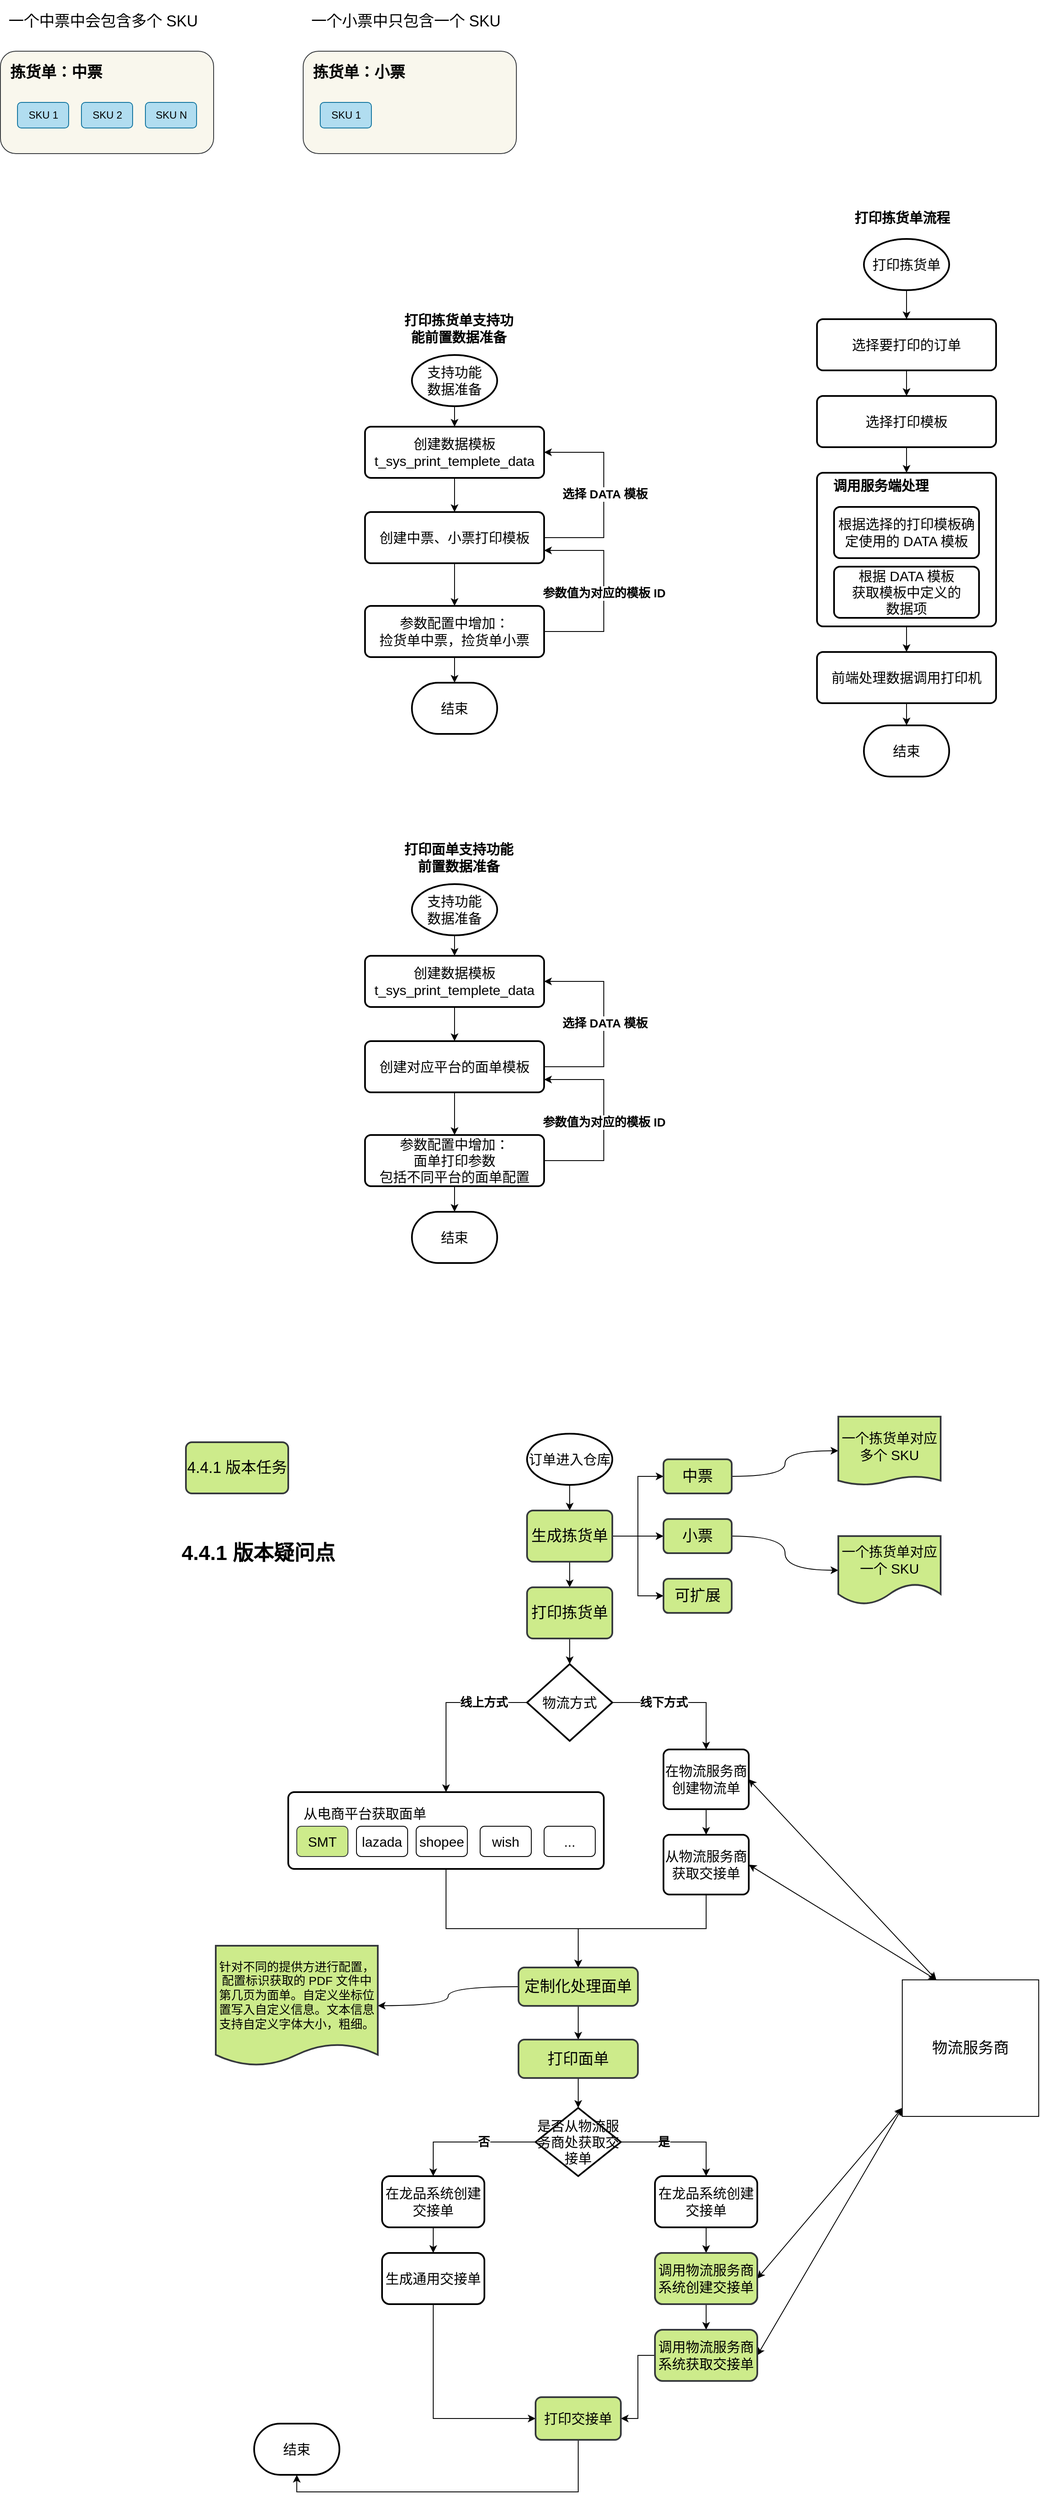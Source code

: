 <mxfile version="21.1.1" type="github">
  <diagram name="第 1 页" id="KuIml-AkiOZRVEyt4xdX">
    <mxGraphModel dx="2261" dy="3094" grid="1" gridSize="10" guides="1" tooltips="1" connect="1" arrows="1" fold="1" page="1" pageScale="1" pageWidth="827" pageHeight="1169" math="0" shadow="0">
      <root>
        <mxCell id="0" />
        <mxCell id="1" parent="0" />
        <mxCell id="3qagU8p-PGzFSOpaCyJv-4" style="edgeStyle=orthogonalEdgeStyle;rounded=0;orthogonalLoop=1;jettySize=auto;html=1;" parent="1" source="3qagU8p-PGzFSOpaCyJv-1" target="3qagU8p-PGzFSOpaCyJv-3" edge="1">
          <mxGeometry relative="1" as="geometry" />
        </mxCell>
        <mxCell id="3qagU8p-PGzFSOpaCyJv-1" value="&lt;font style=&quot;font-size: 16px;&quot;&gt;订单进入仓库&lt;/font&gt;" style="strokeWidth=2;html=1;shape=mxgraph.flowchart.start_1;whiteSpace=wrap;" parent="1" vertex="1">
          <mxGeometry x="380" y="60" width="100" height="60" as="geometry" />
        </mxCell>
        <mxCell id="3qagU8p-PGzFSOpaCyJv-20" style="edgeStyle=orthogonalEdgeStyle;rounded=0;orthogonalLoop=1;jettySize=auto;html=1;" parent="1" source="3qagU8p-PGzFSOpaCyJv-3" target="3qagU8p-PGzFSOpaCyJv-19" edge="1">
          <mxGeometry relative="1" as="geometry" />
        </mxCell>
        <mxCell id="eLSRIM-IV2K5nEaeKlRg-40" style="edgeStyle=orthogonalEdgeStyle;rounded=0;orthogonalLoop=1;jettySize=auto;html=1;entryX=0;entryY=0.5;entryDx=0;entryDy=0;" edge="1" parent="1" source="3qagU8p-PGzFSOpaCyJv-3" target="3qagU8p-PGzFSOpaCyJv-10">
          <mxGeometry relative="1" as="geometry" />
        </mxCell>
        <mxCell id="eLSRIM-IV2K5nEaeKlRg-41" style="edgeStyle=orthogonalEdgeStyle;rounded=0;orthogonalLoop=1;jettySize=auto;html=1;entryX=0;entryY=0.5;entryDx=0;entryDy=0;" edge="1" parent="1" source="3qagU8p-PGzFSOpaCyJv-3" target="3qagU8p-PGzFSOpaCyJv-5">
          <mxGeometry relative="1" as="geometry" />
        </mxCell>
        <mxCell id="eLSRIM-IV2K5nEaeKlRg-42" style="edgeStyle=orthogonalEdgeStyle;rounded=0;orthogonalLoop=1;jettySize=auto;html=1;entryX=0;entryY=0.5;entryDx=0;entryDy=0;" edge="1" parent="1" source="3qagU8p-PGzFSOpaCyJv-3" target="3qagU8p-PGzFSOpaCyJv-12">
          <mxGeometry relative="1" as="geometry" />
        </mxCell>
        <mxCell id="3qagU8p-PGzFSOpaCyJv-3" value="&lt;font style=&quot;font-size: 18px;&quot;&gt;生成拣货单&lt;/font&gt;" style="rounded=1;whiteSpace=wrap;html=1;absoluteArcSize=1;arcSize=14;strokeWidth=2;fillColor=#cdeb8b;strokeColor=#36393d;" parent="1" vertex="1">
          <mxGeometry x="380" y="150" width="100" height="60" as="geometry" />
        </mxCell>
        <mxCell id="3qagU8p-PGzFSOpaCyJv-16" value="" style="edgeStyle=orthogonalEdgeStyle;orthogonalLoop=1;jettySize=auto;html=1;curved=1;" parent="1" source="3qagU8p-PGzFSOpaCyJv-5" target="3qagU8p-PGzFSOpaCyJv-15" edge="1">
          <mxGeometry relative="1" as="geometry" />
        </mxCell>
        <mxCell id="3qagU8p-PGzFSOpaCyJv-5" value="&lt;font style=&quot;font-size: 18px;&quot;&gt;中票&lt;/font&gt;" style="rounded=1;whiteSpace=wrap;html=1;arcSize=14;strokeWidth=2;fillColor=#cdeb8b;strokeColor=#36393d;" parent="1" vertex="1">
          <mxGeometry x="540" y="90" width="80" height="40" as="geometry" />
        </mxCell>
        <mxCell id="3qagU8p-PGzFSOpaCyJv-18" value="" style="edgeStyle=orthogonalEdgeStyle;orthogonalLoop=1;jettySize=auto;html=1;curved=1;" parent="1" source="3qagU8p-PGzFSOpaCyJv-10" target="3qagU8p-PGzFSOpaCyJv-17" edge="1">
          <mxGeometry relative="1" as="geometry" />
        </mxCell>
        <mxCell id="3qagU8p-PGzFSOpaCyJv-10" value="&lt;font style=&quot;font-size: 18px;&quot;&gt;小票&lt;/font&gt;" style="rounded=1;whiteSpace=wrap;html=1;arcSize=14;strokeWidth=2;fillColor=#cdeb8b;strokeColor=#36393d;" parent="1" vertex="1">
          <mxGeometry x="540" y="160" width="80" height="40" as="geometry" />
        </mxCell>
        <mxCell id="3qagU8p-PGzFSOpaCyJv-12" value="&lt;font style=&quot;font-size: 18px;&quot;&gt;可扩展&lt;/font&gt;" style="rounded=1;whiteSpace=wrap;html=1;arcSize=14;strokeWidth=2;fillColor=#cdeb8b;strokeColor=#36393d;" parent="1" vertex="1">
          <mxGeometry x="540" y="230" width="80" height="40" as="geometry" />
        </mxCell>
        <mxCell id="3qagU8p-PGzFSOpaCyJv-15" value="&lt;font style=&quot;font-size: 16px;&quot;&gt;一个拣货单对应多个 SKU&lt;/font&gt;" style="shape=document;whiteSpace=wrap;html=1;boundedLbl=1;rounded=1;arcSize=14;strokeWidth=2;size=0.125;fillColor=#cdeb8b;strokeColor=#36393d;" parent="1" vertex="1">
          <mxGeometry x="745" y="40" width="120" height="80" as="geometry" />
        </mxCell>
        <mxCell id="3qagU8p-PGzFSOpaCyJv-17" value="&lt;font style=&quot;font-size: 16px;&quot;&gt;一个拣货单对应一个 SKU&lt;/font&gt;" style="shape=document;whiteSpace=wrap;html=1;boundedLbl=1;rounded=1;arcSize=14;strokeWidth=2;fillColor=#cdeb8b;strokeColor=#36393d;" parent="1" vertex="1">
          <mxGeometry x="745" y="180" width="120" height="80" as="geometry" />
        </mxCell>
        <mxCell id="3qagU8p-PGzFSOpaCyJv-73" style="rounded=0;orthogonalLoop=1;jettySize=auto;html=1;entryX=0.5;entryY=0;entryDx=0;entryDy=0;entryPerimeter=0;elbow=vertical;" parent="1" source="3qagU8p-PGzFSOpaCyJv-19" target="3qagU8p-PGzFSOpaCyJv-70" edge="1">
          <mxGeometry relative="1" as="geometry" />
        </mxCell>
        <mxCell id="3qagU8p-PGzFSOpaCyJv-19" value="&lt;span style=&quot;font-size: 18px;&quot;&gt;打印拣货单&lt;/span&gt;" style="rounded=1;whiteSpace=wrap;html=1;absoluteArcSize=1;arcSize=14;strokeWidth=2;fillColor=#cdeb8b;strokeColor=#36393d;" parent="1" vertex="1">
          <mxGeometry x="380" y="240" width="100" height="60" as="geometry" />
        </mxCell>
        <mxCell id="eLSRIM-IV2K5nEaeKlRg-1" value="&lt;font style=&quot;font-size: 14px;&quot;&gt;&lt;b&gt;线上方式&lt;/b&gt;&lt;/font&gt;" style="edgeStyle=orthogonalEdgeStyle;rounded=0;orthogonalLoop=1;jettySize=auto;html=1;entryX=0.5;entryY=0;entryDx=0;entryDy=0;exitX=0;exitY=0.5;exitDx=0;exitDy=0;exitPerimeter=0;" edge="1" parent="1" source="3qagU8p-PGzFSOpaCyJv-70" target="eLSRIM-IV2K5nEaeKlRg-44">
          <mxGeometry x="-0.489" relative="1" as="geometry">
            <mxPoint x="260" y="450" as="targetPoint" />
            <Array as="points">
              <mxPoint x="285" y="375" />
            </Array>
            <mxPoint as="offset" />
          </mxGeometry>
        </mxCell>
        <mxCell id="eLSRIM-IV2K5nEaeKlRg-3" value="&lt;font style=&quot;font-size: 14px;&quot;&gt;&lt;b&gt;线下方式&lt;/b&gt;&lt;/font&gt;" style="edgeStyle=orthogonalEdgeStyle;rounded=0;orthogonalLoop=1;jettySize=auto;html=1;" edge="1" parent="1" source="3qagU8p-PGzFSOpaCyJv-70" target="eLSRIM-IV2K5nEaeKlRg-2">
          <mxGeometry x="-0.273" relative="1" as="geometry">
            <mxPoint as="offset" />
          </mxGeometry>
        </mxCell>
        <mxCell id="3qagU8p-PGzFSOpaCyJv-70" value="&lt;font style=&quot;font-size: 16px;&quot;&gt;物流方式&lt;/font&gt;" style="strokeWidth=2;html=1;shape=mxgraph.flowchart.decision;whiteSpace=wrap;" parent="1" vertex="1">
          <mxGeometry x="380" y="330" width="100" height="90" as="geometry" />
        </mxCell>
        <mxCell id="eLSRIM-IV2K5nEaeKlRg-5" style="edgeStyle=orthogonalEdgeStyle;rounded=0;orthogonalLoop=1;jettySize=auto;html=1;entryX=0.5;entryY=0;entryDx=0;entryDy=0;" edge="1" parent="1" source="eLSRIM-IV2K5nEaeKlRg-2" target="eLSRIM-IV2K5nEaeKlRg-4">
          <mxGeometry relative="1" as="geometry" />
        </mxCell>
        <mxCell id="eLSRIM-IV2K5nEaeKlRg-34" style="rounded=0;orthogonalLoop=1;jettySize=auto;html=1;startArrow=classic;startFill=1;exitX=1;exitY=0.5;exitDx=0;exitDy=0;entryX=0.25;entryY=0;entryDx=0;entryDy=0;" edge="1" parent="1" source="eLSRIM-IV2K5nEaeKlRg-2" target="eLSRIM-IV2K5nEaeKlRg-31">
          <mxGeometry relative="1" as="geometry" />
        </mxCell>
        <mxCell id="eLSRIM-IV2K5nEaeKlRg-2" value="&lt;span style=&quot;font-size: 16px;&quot;&gt;在物流服务商&lt;br&gt;创建物流单&lt;br&gt;&lt;/span&gt;" style="rounded=1;whiteSpace=wrap;html=1;absoluteArcSize=1;arcSize=14;strokeWidth=2;" vertex="1" parent="1">
          <mxGeometry x="540" y="430" width="100" height="70" as="geometry" />
        </mxCell>
        <mxCell id="eLSRIM-IV2K5nEaeKlRg-11" style="edgeStyle=orthogonalEdgeStyle;rounded=0;orthogonalLoop=1;jettySize=auto;html=1;entryX=0.5;entryY=0;entryDx=0;entryDy=0;exitX=0.5;exitY=1;exitDx=0;exitDy=0;" edge="1" parent="1" source="eLSRIM-IV2K5nEaeKlRg-4" target="eLSRIM-IV2K5nEaeKlRg-8">
          <mxGeometry relative="1" as="geometry">
            <Array as="points">
              <mxPoint x="590" y="640" />
              <mxPoint x="440" y="640" />
            </Array>
          </mxGeometry>
        </mxCell>
        <mxCell id="eLSRIM-IV2K5nEaeKlRg-33" style="rounded=0;orthogonalLoop=1;jettySize=auto;html=1;startArrow=classic;startFill=1;exitX=1;exitY=0.5;exitDx=0;exitDy=0;entryX=0.25;entryY=0;entryDx=0;entryDy=0;" edge="1" parent="1" source="eLSRIM-IV2K5nEaeKlRg-4" target="eLSRIM-IV2K5nEaeKlRg-31">
          <mxGeometry relative="1" as="geometry" />
        </mxCell>
        <mxCell id="eLSRIM-IV2K5nEaeKlRg-4" value="&lt;span style=&quot;font-size: 16px;&quot;&gt;从物流服务商&lt;br&gt;获取交接单&lt;br&gt;&lt;/span&gt;" style="rounded=1;whiteSpace=wrap;html=1;absoluteArcSize=1;arcSize=14;strokeWidth=2;" vertex="1" parent="1">
          <mxGeometry x="540" y="530" width="100" height="70" as="geometry" />
        </mxCell>
        <mxCell id="eLSRIM-IV2K5nEaeKlRg-7" value="" style="edgeStyle=orthogonalEdgeStyle;orthogonalLoop=1;jettySize=auto;html=1;curved=1;" edge="1" parent="1" source="eLSRIM-IV2K5nEaeKlRg-8" target="eLSRIM-IV2K5nEaeKlRg-9">
          <mxGeometry relative="1" as="geometry" />
        </mxCell>
        <mxCell id="eLSRIM-IV2K5nEaeKlRg-53" style="edgeStyle=orthogonalEdgeStyle;rounded=0;orthogonalLoop=1;jettySize=auto;html=1;entryX=0.5;entryY=0;entryDx=0;entryDy=0;" edge="1" parent="1" source="eLSRIM-IV2K5nEaeKlRg-8" target="eLSRIM-IV2K5nEaeKlRg-52">
          <mxGeometry relative="1" as="geometry" />
        </mxCell>
        <mxCell id="eLSRIM-IV2K5nEaeKlRg-8" value="&lt;span style=&quot;font-size: 18px;&quot;&gt;定制化处理面单&lt;/span&gt;" style="rounded=1;whiteSpace=wrap;html=1;absoluteArcSize=1;arcSize=14;strokeWidth=2;fillColor=#cdeb8b;strokeColor=#36393d;" vertex="1" parent="1">
          <mxGeometry x="370" y="685.5" width="140" height="45" as="geometry" />
        </mxCell>
        <mxCell id="eLSRIM-IV2K5nEaeKlRg-9" value="&lt;font style=&quot;font-size: 14px;&quot;&gt;针对不同的提供方进行配置，配置标识获取的 PDF 文件中第几页为面单。自定义坐标位置写入自定义信息。文本信息支持自定义字体大小，粗细。&lt;/font&gt;" style="shape=document;whiteSpace=wrap;html=1;boundedLbl=1;rounded=1;arcSize=14;strokeWidth=2;size=0.181;fillColor=#cdeb8b;strokeColor=#36393d;" vertex="1" parent="1">
          <mxGeometry x="15" y="660" width="190" height="140.5" as="geometry" />
        </mxCell>
        <mxCell id="eLSRIM-IV2K5nEaeKlRg-12" value="&lt;font style=&quot;font-size: 14px;&quot;&gt;&lt;b&gt;否&lt;/b&gt;&lt;/font&gt;" style="edgeStyle=orthogonalEdgeStyle;rounded=0;orthogonalLoop=1;jettySize=auto;html=1;entryX=0.5;entryY=0;entryDx=0;entryDy=0;" edge="1" parent="1" source="eLSRIM-IV2K5nEaeKlRg-15" target="eLSRIM-IV2K5nEaeKlRg-17">
          <mxGeometry x="-0.238" relative="1" as="geometry">
            <mxPoint as="offset" />
          </mxGeometry>
        </mxCell>
        <mxCell id="eLSRIM-IV2K5nEaeKlRg-13" style="edgeStyle=orthogonalEdgeStyle;rounded=0;orthogonalLoop=1;jettySize=auto;html=1;entryX=0.5;entryY=0;entryDx=0;entryDy=0;" edge="1" parent="1" source="eLSRIM-IV2K5nEaeKlRg-15" target="eLSRIM-IV2K5nEaeKlRg-20">
          <mxGeometry relative="1" as="geometry" />
        </mxCell>
        <mxCell id="eLSRIM-IV2K5nEaeKlRg-14" value="&lt;b&gt;&lt;font style=&quot;font-size: 14px;&quot;&gt;是&lt;/font&gt;&lt;/b&gt;" style="edgeLabel;html=1;align=center;verticalAlign=middle;resizable=0;points=[];" vertex="1" connectable="0" parent="eLSRIM-IV2K5nEaeKlRg-13">
          <mxGeometry x="-0.443" y="1" relative="1" as="geometry">
            <mxPoint x="11" y="1" as="offset" />
          </mxGeometry>
        </mxCell>
        <mxCell id="eLSRIM-IV2K5nEaeKlRg-15" value="&lt;font style=&quot;font-size: 16px;&quot;&gt;是否从物流服务商处获取交接单&lt;/font&gt;" style="strokeWidth=2;html=1;shape=mxgraph.flowchart.decision;whiteSpace=wrap;" vertex="1" parent="1">
          <mxGeometry x="390" y="850" width="100" height="80" as="geometry" />
        </mxCell>
        <mxCell id="eLSRIM-IV2K5nEaeKlRg-16" style="edgeStyle=orthogonalEdgeStyle;rounded=0;orthogonalLoop=1;jettySize=auto;html=1;" edge="1" parent="1" source="eLSRIM-IV2K5nEaeKlRg-17" target="eLSRIM-IV2K5nEaeKlRg-22">
          <mxGeometry relative="1" as="geometry" />
        </mxCell>
        <mxCell id="eLSRIM-IV2K5nEaeKlRg-17" value="&lt;font style=&quot;font-size: 16px;&quot;&gt;在龙品系统创建交接单&lt;/font&gt;" style="rounded=1;whiteSpace=wrap;html=1;strokeWidth=2;" vertex="1" parent="1">
          <mxGeometry x="210" y="930" width="120" height="60" as="geometry" />
        </mxCell>
        <mxCell id="eLSRIM-IV2K5nEaeKlRg-18" value="&lt;span style=&quot;font-size: 16px;&quot;&gt;结束&lt;/span&gt;" style="strokeWidth=2;html=1;shape=mxgraph.flowchart.terminator;whiteSpace=wrap;" vertex="1" parent="1">
          <mxGeometry x="60" y="1220" width="100" height="60" as="geometry" />
        </mxCell>
        <mxCell id="eLSRIM-IV2K5nEaeKlRg-19" style="edgeStyle=orthogonalEdgeStyle;rounded=0;orthogonalLoop=1;jettySize=auto;html=1;entryX=0.5;entryY=0;entryDx=0;entryDy=0;" edge="1" parent="1" source="eLSRIM-IV2K5nEaeKlRg-20" target="eLSRIM-IV2K5nEaeKlRg-25">
          <mxGeometry relative="1" as="geometry" />
        </mxCell>
        <mxCell id="eLSRIM-IV2K5nEaeKlRg-20" value="&lt;font style=&quot;font-size: 16px;&quot;&gt;在龙品系统创建交接单&lt;/font&gt;" style="rounded=1;whiteSpace=wrap;html=1;strokeWidth=2;" vertex="1" parent="1">
          <mxGeometry x="530" y="930" width="120" height="60" as="geometry" />
        </mxCell>
        <mxCell id="eLSRIM-IV2K5nEaeKlRg-21" style="edgeStyle=orthogonalEdgeStyle;rounded=0;orthogonalLoop=1;jettySize=auto;html=1;entryX=0;entryY=0.5;entryDx=0;entryDy=0;exitX=0.5;exitY=1;exitDx=0;exitDy=0;" edge="1" parent="1" source="eLSRIM-IV2K5nEaeKlRg-22" target="eLSRIM-IV2K5nEaeKlRg-30">
          <mxGeometry relative="1" as="geometry" />
        </mxCell>
        <mxCell id="eLSRIM-IV2K5nEaeKlRg-22" value="&lt;font style=&quot;font-size: 16px;&quot;&gt;生成通用交接单&lt;/font&gt;" style="rounded=1;whiteSpace=wrap;html=1;strokeWidth=2;" vertex="1" parent="1">
          <mxGeometry x="210" y="1020" width="120" height="60" as="geometry" />
        </mxCell>
        <mxCell id="eLSRIM-IV2K5nEaeKlRg-23" style="edgeStyle=orthogonalEdgeStyle;rounded=0;orthogonalLoop=1;jettySize=auto;html=1;" edge="1" parent="1" source="eLSRIM-IV2K5nEaeKlRg-25" target="eLSRIM-IV2K5nEaeKlRg-28">
          <mxGeometry relative="1" as="geometry" />
        </mxCell>
        <mxCell id="eLSRIM-IV2K5nEaeKlRg-24" style="rounded=0;orthogonalLoop=1;jettySize=auto;html=1;entryX=0;entryY=0.5;entryDx=0;entryDy=0;endArrow=classic;endFill=1;startArrow=classic;startFill=1;exitX=1;exitY=0.5;exitDx=0;exitDy=0;" edge="1" parent="1" source="eLSRIM-IV2K5nEaeKlRg-25">
          <mxGeometry relative="1" as="geometry">
            <mxPoint x="820" y="850" as="targetPoint" />
          </mxGeometry>
        </mxCell>
        <mxCell id="eLSRIM-IV2K5nEaeKlRg-25" value="&lt;font style=&quot;font-size: 16px;&quot;&gt;调用物流服务商系统创建交接单&lt;/font&gt;" style="rounded=1;whiteSpace=wrap;html=1;strokeWidth=2;" vertex="1" parent="1">
          <mxGeometry x="530" y="1020" width="120" height="60" as="geometry" />
        </mxCell>
        <mxCell id="eLSRIM-IV2K5nEaeKlRg-26" style="edgeStyle=orthogonalEdgeStyle;rounded=0;orthogonalLoop=1;jettySize=auto;html=1;entryX=1;entryY=0.5;entryDx=0;entryDy=0;" edge="1" parent="1" source="eLSRIM-IV2K5nEaeKlRg-28" target="eLSRIM-IV2K5nEaeKlRg-30">
          <mxGeometry relative="1" as="geometry" />
        </mxCell>
        <mxCell id="eLSRIM-IV2K5nEaeKlRg-27" style="rounded=0;orthogonalLoop=1;jettySize=auto;html=1;entryX=0;entryY=0.5;entryDx=0;entryDy=0;startArrow=classic;startFill=1;exitX=1;exitY=0.5;exitDx=0;exitDy=0;" edge="1" parent="1" source="eLSRIM-IV2K5nEaeKlRg-28">
          <mxGeometry relative="1" as="geometry">
            <mxPoint x="820" y="850" as="targetPoint" />
          </mxGeometry>
        </mxCell>
        <mxCell id="eLSRIM-IV2K5nEaeKlRg-28" value="&lt;font style=&quot;font-size: 16px;&quot;&gt;调用物流服务商系统获取交接单&lt;/font&gt;" style="rounded=1;whiteSpace=wrap;html=1;strokeWidth=2;fillColor=#cdeb8b;strokeColor=#36393d;" vertex="1" parent="1">
          <mxGeometry x="530" y="1110" width="120" height="60" as="geometry" />
        </mxCell>
        <mxCell id="eLSRIM-IV2K5nEaeKlRg-29" style="edgeStyle=orthogonalEdgeStyle;rounded=0;orthogonalLoop=1;jettySize=auto;html=1;entryX=0.5;entryY=1;entryDx=0;entryDy=0;entryPerimeter=0;exitX=0.5;exitY=1;exitDx=0;exitDy=0;" edge="1" parent="1" source="eLSRIM-IV2K5nEaeKlRg-30" target="eLSRIM-IV2K5nEaeKlRg-18">
          <mxGeometry relative="1" as="geometry" />
        </mxCell>
        <mxCell id="eLSRIM-IV2K5nEaeKlRg-30" value="&lt;font style=&quot;font-size: 16px;&quot;&gt;打印交接单&lt;/font&gt;" style="rounded=1;whiteSpace=wrap;html=1;absoluteArcSize=1;arcSize=14;strokeWidth=2;fillColor=#cdeb8b;strokeColor=#36393d;" vertex="1" parent="1">
          <mxGeometry x="390" y="1189" width="100" height="50" as="geometry" />
        </mxCell>
        <mxCell id="eLSRIM-IV2K5nEaeKlRg-31" value="&lt;font style=&quot;font-size: 18px;&quot;&gt;物流服务商&lt;/font&gt;" style="whiteSpace=wrap;html=1;aspect=fixed;" vertex="1" parent="1">
          <mxGeometry x="820" y="700" width="160" height="160" as="geometry" />
        </mxCell>
        <mxCell id="eLSRIM-IV2K5nEaeKlRg-38" value="&lt;font style=&quot;font-size: 16px;&quot;&gt;调用物流服务商系统创建交接单&lt;/font&gt;" style="rounded=1;whiteSpace=wrap;html=1;strokeWidth=2;fillColor=#cdeb8b;strokeColor=#36393d;" vertex="1" parent="1">
          <mxGeometry x="530" y="1020" width="120" height="60" as="geometry" />
        </mxCell>
        <mxCell id="eLSRIM-IV2K5nEaeKlRg-39" value="&lt;span style=&quot;font-size: 18px;&quot;&gt;4.4.1 版本任务&lt;/span&gt;" style="rounded=1;whiteSpace=wrap;html=1;absoluteArcSize=1;arcSize=14;strokeWidth=2;fillColor=#cdeb8b;strokeColor=#36393d;" vertex="1" parent="1">
          <mxGeometry x="-20" y="70" width="120" height="60" as="geometry" />
        </mxCell>
        <mxCell id="eLSRIM-IV2K5nEaeKlRg-57" style="edgeStyle=orthogonalEdgeStyle;rounded=0;orthogonalLoop=1;jettySize=auto;html=1;entryX=0.5;entryY=0;entryDx=0;entryDy=0;" edge="1" parent="1" source="eLSRIM-IV2K5nEaeKlRg-44" target="eLSRIM-IV2K5nEaeKlRg-8">
          <mxGeometry relative="1" as="geometry">
            <Array as="points">
              <mxPoint x="285" y="640" />
              <mxPoint x="440" y="640" />
            </Array>
          </mxGeometry>
        </mxCell>
        <mxCell id="eLSRIM-IV2K5nEaeKlRg-44" value="" style="rounded=1;whiteSpace=wrap;html=1;absoluteArcSize=1;arcSize=14;strokeWidth=2;" vertex="1" parent="1">
          <mxGeometry x="100" y="480" width="370" height="90" as="geometry" />
        </mxCell>
        <mxCell id="eLSRIM-IV2K5nEaeKlRg-46" value="&lt;font style=&quot;font-size: 16px;&quot;&gt;从电商平台获取面单&lt;/font&gt;" style="text;html=1;strokeColor=none;fillColor=none;align=center;verticalAlign=middle;whiteSpace=wrap;rounded=0;" vertex="1" parent="1">
          <mxGeometry x="110" y="490" width="160" height="30" as="geometry" />
        </mxCell>
        <mxCell id="eLSRIM-IV2K5nEaeKlRg-47" value="&lt;font style=&quot;font-size: 16px;&quot;&gt;SMT&lt;/font&gt;" style="rounded=1;whiteSpace=wrap;html=1;fillColor=#cdeb8b;strokeColor=#36393d;" vertex="1" parent="1">
          <mxGeometry x="110" y="520" width="60" height="35.5" as="geometry" />
        </mxCell>
        <mxCell id="eLSRIM-IV2K5nEaeKlRg-48" value="&lt;font style=&quot;font-size: 16px;&quot;&gt;lazada &lt;/font&gt;" style="rounded=1;whiteSpace=wrap;html=1;" vertex="1" parent="1">
          <mxGeometry x="180" y="520" width="60" height="35.5" as="geometry" />
        </mxCell>
        <mxCell id="eLSRIM-IV2K5nEaeKlRg-49" value="&lt;font style=&quot;font-size: 16px;&quot;&gt;shopee  &lt;/font&gt;" style="rounded=1;whiteSpace=wrap;html=1;" vertex="1" parent="1">
          <mxGeometry x="250" y="520" width="60" height="35.5" as="geometry" />
        </mxCell>
        <mxCell id="eLSRIM-IV2K5nEaeKlRg-50" value="&lt;font style=&quot;font-size: 16px;&quot;&gt;wish   &lt;/font&gt;" style="rounded=1;whiteSpace=wrap;html=1;" vertex="1" parent="1">
          <mxGeometry x="325" y="520" width="60" height="35.5" as="geometry" />
        </mxCell>
        <mxCell id="eLSRIM-IV2K5nEaeKlRg-54" style="edgeStyle=orthogonalEdgeStyle;rounded=0;orthogonalLoop=1;jettySize=auto;html=1;entryX=0.5;entryY=0;entryDx=0;entryDy=0;entryPerimeter=0;" edge="1" parent="1" source="eLSRIM-IV2K5nEaeKlRg-52" target="eLSRIM-IV2K5nEaeKlRg-15">
          <mxGeometry relative="1" as="geometry" />
        </mxCell>
        <mxCell id="eLSRIM-IV2K5nEaeKlRg-52" value="&lt;span style=&quot;font-size: 18px;&quot;&gt;打印面单&lt;/span&gt;" style="rounded=1;whiteSpace=wrap;html=1;absoluteArcSize=1;arcSize=14;strokeWidth=2;fillColor=#cdeb8b;strokeColor=#36393d;" vertex="1" parent="1">
          <mxGeometry x="370" y="770" width="140" height="45" as="geometry" />
        </mxCell>
        <mxCell id="eLSRIM-IV2K5nEaeKlRg-55" value="&lt;h1&gt;4.4.1 版本疑问点&lt;/h1&gt;&lt;p&gt;&lt;br&gt;&lt;/p&gt;" style="text;html=1;strokeColor=none;fillColor=none;spacing=5;spacingTop=-20;whiteSpace=wrap;overflow=hidden;rounded=0;" vertex="1" parent="1">
          <mxGeometry x="-30" y="180" width="190" height="120" as="geometry" />
        </mxCell>
        <mxCell id="eLSRIM-IV2K5nEaeKlRg-56" value="&lt;span style=&quot;font-size: 16px;&quot;&gt;...&lt;/span&gt;" style="rounded=1;whiteSpace=wrap;html=1;" vertex="1" parent="1">
          <mxGeometry x="400" y="520" width="60" height="35.5" as="geometry" />
        </mxCell>
        <mxCell id="eLSRIM-IV2K5nEaeKlRg-58" value="" style="rounded=1;whiteSpace=wrap;html=1;fillColor=#f9f7ed;strokeColor=#36393d;" vertex="1" parent="1">
          <mxGeometry x="-237.5" y="-1560" width="250" height="120" as="geometry" />
        </mxCell>
        <mxCell id="eLSRIM-IV2K5nEaeKlRg-59" value="&lt;b&gt;&lt;font style=&quot;font-size: 18px;&quot;&gt;拣货单：中票&lt;/font&gt;&lt;/b&gt;" style="text;html=1;strokeColor=none;fillColor=none;align=center;verticalAlign=middle;whiteSpace=wrap;rounded=0;" vertex="1" parent="1">
          <mxGeometry x="-227.5" y="-1550" width="110" height="30" as="geometry" />
        </mxCell>
        <mxCell id="eLSRIM-IV2K5nEaeKlRg-60" value="SKU 1" style="rounded=1;whiteSpace=wrap;html=1;fillColor=#b1ddf0;strokeColor=#10739e;" vertex="1" parent="1">
          <mxGeometry x="-217.5" y="-1500" width="60" height="30" as="geometry" />
        </mxCell>
        <mxCell id="eLSRIM-IV2K5nEaeKlRg-62" value="SKU 2" style="rounded=1;whiteSpace=wrap;html=1;fillColor=#b1ddf0;strokeColor=#10739e;" vertex="1" parent="1">
          <mxGeometry x="-142.5" y="-1500" width="60" height="30" as="geometry" />
        </mxCell>
        <mxCell id="eLSRIM-IV2K5nEaeKlRg-63" value="SKU N" style="rounded=1;whiteSpace=wrap;html=1;fillColor=#b1ddf0;strokeColor=#10739e;" vertex="1" parent="1">
          <mxGeometry x="-67.5" y="-1500" width="60" height="30" as="geometry" />
        </mxCell>
        <mxCell id="eLSRIM-IV2K5nEaeKlRg-64" value="&lt;font style=&quot;font-size: 18px;&quot;&gt;一个中票中会包含多个 SKU&lt;/font&gt;" style="text;html=1;strokeColor=none;fillColor=none;align=center;verticalAlign=middle;whiteSpace=wrap;rounded=0;" vertex="1" parent="1">
          <mxGeometry x="-237.5" y="-1620" width="240" height="50" as="geometry" />
        </mxCell>
        <mxCell id="eLSRIM-IV2K5nEaeKlRg-65" value="" style="rounded=1;whiteSpace=wrap;html=1;fillColor=#f9f7ed;strokeColor=#36393d;" vertex="1" parent="1">
          <mxGeometry x="117.5" y="-1560" width="250" height="120" as="geometry" />
        </mxCell>
        <mxCell id="eLSRIM-IV2K5nEaeKlRg-66" value="&lt;b&gt;&lt;font style=&quot;font-size: 18px;&quot;&gt;拣货单：小票&lt;/font&gt;&lt;/b&gt;" style="text;html=1;strokeColor=none;fillColor=none;align=center;verticalAlign=middle;whiteSpace=wrap;rounded=0;" vertex="1" parent="1">
          <mxGeometry x="127.5" y="-1550" width="110" height="30" as="geometry" />
        </mxCell>
        <mxCell id="eLSRIM-IV2K5nEaeKlRg-67" value="SKU 1" style="rounded=1;whiteSpace=wrap;html=1;fillColor=#b1ddf0;strokeColor=#10739e;" vertex="1" parent="1">
          <mxGeometry x="137.5" y="-1500" width="60" height="30" as="geometry" />
        </mxCell>
        <mxCell id="eLSRIM-IV2K5nEaeKlRg-70" value="&lt;font style=&quot;font-size: 18px;&quot;&gt;一个小票中只包含一个 SKU&lt;/font&gt;" style="text;html=1;strokeColor=none;fillColor=none;align=center;verticalAlign=middle;whiteSpace=wrap;rounded=0;" vertex="1" parent="1">
          <mxGeometry x="117.5" y="-1620" width="240" height="50" as="geometry" />
        </mxCell>
        <mxCell id="eLSRIM-IV2K5nEaeKlRg-73" style="edgeStyle=orthogonalEdgeStyle;rounded=0;orthogonalLoop=1;jettySize=auto;html=1;" edge="1" parent="1" source="eLSRIM-IV2K5nEaeKlRg-71" target="eLSRIM-IV2K5nEaeKlRg-72">
          <mxGeometry relative="1" as="geometry" />
        </mxCell>
        <mxCell id="eLSRIM-IV2K5nEaeKlRg-71" value="&lt;font style=&quot;font-size: 16px;&quot;&gt;支持功能&lt;br&gt;数据准备&lt;/font&gt;" style="strokeWidth=2;html=1;shape=mxgraph.flowchart.start_1;whiteSpace=wrap;" vertex="1" parent="1">
          <mxGeometry x="245" y="-1204" width="100" height="60" as="geometry" />
        </mxCell>
        <mxCell id="eLSRIM-IV2K5nEaeKlRg-75" style="edgeStyle=orthogonalEdgeStyle;rounded=0;orthogonalLoop=1;jettySize=auto;html=1;" edge="1" parent="1" source="eLSRIM-IV2K5nEaeKlRg-72" target="eLSRIM-IV2K5nEaeKlRg-74">
          <mxGeometry relative="1" as="geometry" />
        </mxCell>
        <mxCell id="eLSRIM-IV2K5nEaeKlRg-72" value="&lt;font style=&quot;font-size: 16px;&quot;&gt;创建数据模板&lt;br&gt;t_sys_print_templete_data&lt;/font&gt;" style="rounded=1;whiteSpace=wrap;html=1;absoluteArcSize=1;arcSize=14;strokeWidth=2;" vertex="1" parent="1">
          <mxGeometry x="190" y="-1120" width="210" height="60" as="geometry" />
        </mxCell>
        <mxCell id="eLSRIM-IV2K5nEaeKlRg-76" style="edgeStyle=orthogonalEdgeStyle;rounded=0;orthogonalLoop=1;jettySize=auto;html=1;entryX=1;entryY=0.5;entryDx=0;entryDy=0;exitX=1;exitY=0.5;exitDx=0;exitDy=0;" edge="1" parent="1" source="eLSRIM-IV2K5nEaeKlRg-74" target="eLSRIM-IV2K5nEaeKlRg-72">
          <mxGeometry relative="1" as="geometry">
            <Array as="points">
              <mxPoint x="470" y="-990" />
              <mxPoint x="470" y="-1090" />
            </Array>
          </mxGeometry>
        </mxCell>
        <mxCell id="eLSRIM-IV2K5nEaeKlRg-77" value="&lt;font style=&quot;font-size: 14px;&quot;&gt;&lt;b&gt;选择 DATA 模板&lt;/b&gt;&lt;/font&gt;" style="edgeLabel;html=1;align=center;verticalAlign=middle;resizable=0;points=[];" vertex="1" connectable="0" parent="eLSRIM-IV2K5nEaeKlRg-76">
          <mxGeometry x="-0.164" y="-1" relative="1" as="geometry">
            <mxPoint y="-21" as="offset" />
          </mxGeometry>
        </mxCell>
        <mxCell id="eLSRIM-IV2K5nEaeKlRg-79" style="edgeStyle=orthogonalEdgeStyle;rounded=0;orthogonalLoop=1;jettySize=auto;html=1;entryX=0.5;entryY=0;entryDx=0;entryDy=0;" edge="1" parent="1" source="eLSRIM-IV2K5nEaeKlRg-74" target="eLSRIM-IV2K5nEaeKlRg-78">
          <mxGeometry relative="1" as="geometry" />
        </mxCell>
        <mxCell id="eLSRIM-IV2K5nEaeKlRg-74" value="&lt;font style=&quot;font-size: 16px;&quot;&gt;创建中票、小票打印模板&lt;/font&gt;" style="rounded=1;whiteSpace=wrap;html=1;absoluteArcSize=1;arcSize=14;strokeWidth=2;" vertex="1" parent="1">
          <mxGeometry x="190" y="-1020" width="210" height="60" as="geometry" />
        </mxCell>
        <mxCell id="eLSRIM-IV2K5nEaeKlRg-81" style="edgeStyle=orthogonalEdgeStyle;rounded=0;orthogonalLoop=1;jettySize=auto;html=1;" edge="1" parent="1" source="eLSRIM-IV2K5nEaeKlRg-78" target="eLSRIM-IV2K5nEaeKlRg-80">
          <mxGeometry relative="1" as="geometry" />
        </mxCell>
        <mxCell id="eLSRIM-IV2K5nEaeKlRg-82" style="edgeStyle=orthogonalEdgeStyle;rounded=0;orthogonalLoop=1;jettySize=auto;html=1;entryX=1;entryY=0.75;entryDx=0;entryDy=0;exitX=1;exitY=0.75;exitDx=0;exitDy=0;" edge="1" parent="1" source="eLSRIM-IV2K5nEaeKlRg-78" target="eLSRIM-IV2K5nEaeKlRg-74">
          <mxGeometry relative="1" as="geometry">
            <Array as="points">
              <mxPoint x="400" y="-880" />
              <mxPoint x="470" y="-880" />
              <mxPoint x="470" y="-975" />
            </Array>
          </mxGeometry>
        </mxCell>
        <mxCell id="eLSRIM-IV2K5nEaeKlRg-83" value="&lt;font style=&quot;font-size: 14px;&quot;&gt;&lt;b&gt;参数值为对应的模板 ID&lt;/b&gt;&lt;/font&gt;" style="edgeLabel;html=1;align=center;verticalAlign=middle;resizable=0;points=[];" vertex="1" connectable="0" parent="eLSRIM-IV2K5nEaeKlRg-82">
          <mxGeometry x="-0.058" relative="1" as="geometry">
            <mxPoint y="-12" as="offset" />
          </mxGeometry>
        </mxCell>
        <mxCell id="eLSRIM-IV2K5nEaeKlRg-78" value="&lt;font style=&quot;font-size: 16px;&quot;&gt;&lt;font style=&quot;&quot;&gt;参数配置中增加：&lt;br&gt;&lt;/font&gt;捡货单中票，捡货单小票&lt;br&gt;&lt;/font&gt;" style="rounded=1;whiteSpace=wrap;html=1;absoluteArcSize=1;arcSize=14;strokeWidth=2;" vertex="1" parent="1">
          <mxGeometry x="190" y="-910" width="210" height="60" as="geometry" />
        </mxCell>
        <mxCell id="eLSRIM-IV2K5nEaeKlRg-80" value="&lt;font style=&quot;font-size: 16px;&quot;&gt;结束&lt;/font&gt;" style="strokeWidth=2;html=1;shape=mxgraph.flowchart.terminator;whiteSpace=wrap;" vertex="1" parent="1">
          <mxGeometry x="245" y="-820" width="100" height="60" as="geometry" />
        </mxCell>
        <mxCell id="eLSRIM-IV2K5nEaeKlRg-84" value="&lt;b&gt;&lt;font style=&quot;font-size: 16px;&quot;&gt;打印拣货单支持功能前置数据准备&lt;/font&gt;&lt;/b&gt;" style="text;html=1;strokeColor=none;fillColor=none;align=center;verticalAlign=middle;whiteSpace=wrap;rounded=0;" vertex="1" parent="1">
          <mxGeometry x="235" y="-1250" width="130" height="30" as="geometry" />
        </mxCell>
        <mxCell id="eLSRIM-IV2K5nEaeKlRg-87" style="edgeStyle=orthogonalEdgeStyle;rounded=0;orthogonalLoop=1;jettySize=auto;html=1;" edge="1" parent="1" source="eLSRIM-IV2K5nEaeKlRg-85" target="eLSRIM-IV2K5nEaeKlRg-86">
          <mxGeometry relative="1" as="geometry" />
        </mxCell>
        <mxCell id="eLSRIM-IV2K5nEaeKlRg-85" value="&lt;font style=&quot;font-size: 16px;&quot;&gt;打印拣货单&lt;/font&gt;" style="strokeWidth=2;html=1;shape=mxgraph.flowchart.start_1;whiteSpace=wrap;" vertex="1" parent="1">
          <mxGeometry x="775" y="-1340" width="100" height="60" as="geometry" />
        </mxCell>
        <mxCell id="eLSRIM-IV2K5nEaeKlRg-89" style="edgeStyle=orthogonalEdgeStyle;rounded=0;orthogonalLoop=1;jettySize=auto;html=1;" edge="1" parent="1" source="eLSRIM-IV2K5nEaeKlRg-86" target="eLSRIM-IV2K5nEaeKlRg-88">
          <mxGeometry relative="1" as="geometry" />
        </mxCell>
        <mxCell id="eLSRIM-IV2K5nEaeKlRg-86" value="&lt;span style=&quot;font-size: 16px;&quot;&gt;选择要打印的订单&lt;/span&gt;" style="rounded=1;whiteSpace=wrap;html=1;absoluteArcSize=1;arcSize=14;strokeWidth=2;" vertex="1" parent="1">
          <mxGeometry x="720" y="-1246" width="210" height="60" as="geometry" />
        </mxCell>
        <mxCell id="eLSRIM-IV2K5nEaeKlRg-93" style="edgeStyle=orthogonalEdgeStyle;rounded=0;orthogonalLoop=1;jettySize=auto;html=1;" edge="1" parent="1" source="eLSRIM-IV2K5nEaeKlRg-88" target="eLSRIM-IV2K5nEaeKlRg-90">
          <mxGeometry relative="1" as="geometry" />
        </mxCell>
        <mxCell id="eLSRIM-IV2K5nEaeKlRg-88" value="&lt;font style=&quot;font-size: 16px;&quot;&gt;选择打印模板&lt;/font&gt;" style="rounded=1;whiteSpace=wrap;html=1;absoluteArcSize=1;arcSize=14;strokeWidth=2;" vertex="1" parent="1">
          <mxGeometry x="720" y="-1156" width="210" height="60" as="geometry" />
        </mxCell>
        <mxCell id="eLSRIM-IV2K5nEaeKlRg-97" style="edgeStyle=orthogonalEdgeStyle;rounded=0;orthogonalLoop=1;jettySize=auto;html=1;" edge="1" parent="1" source="eLSRIM-IV2K5nEaeKlRg-90" target="eLSRIM-IV2K5nEaeKlRg-95">
          <mxGeometry relative="1" as="geometry" />
        </mxCell>
        <mxCell id="eLSRIM-IV2K5nEaeKlRg-90" value="" style="rounded=1;whiteSpace=wrap;html=1;absoluteArcSize=1;arcSize=14;strokeWidth=2;" vertex="1" parent="1">
          <mxGeometry x="720" y="-1066" width="210" height="180" as="geometry" />
        </mxCell>
        <mxCell id="eLSRIM-IV2K5nEaeKlRg-91" value="&lt;font style=&quot;font-size: 16px;&quot;&gt;根据选择的打印模板确定使用的 DATA 模板&lt;/font&gt;" style="rounded=1;whiteSpace=wrap;html=1;absoluteArcSize=1;arcSize=14;strokeWidth=2;" vertex="1" parent="1">
          <mxGeometry x="740" y="-1026" width="170" height="60" as="geometry" />
        </mxCell>
        <mxCell id="eLSRIM-IV2K5nEaeKlRg-92" value="&lt;font style=&quot;font-size: 16px;&quot;&gt;根据 DATA 模板&lt;br&gt;获取模板中定义的&lt;br&gt;数据项&lt;br&gt;&lt;/font&gt;" style="rounded=1;whiteSpace=wrap;html=1;absoluteArcSize=1;arcSize=14;strokeWidth=2;" vertex="1" parent="1">
          <mxGeometry x="740" y="-956" width="170" height="60" as="geometry" />
        </mxCell>
        <mxCell id="eLSRIM-IV2K5nEaeKlRg-94" value="&lt;font style=&quot;font-size: 16px;&quot;&gt;&lt;b&gt;调用服务端处理&lt;/b&gt;&lt;/font&gt;" style="text;html=1;strokeColor=none;fillColor=none;align=center;verticalAlign=middle;whiteSpace=wrap;rounded=0;" vertex="1" parent="1">
          <mxGeometry x="735" y="-1066" width="120" height="30" as="geometry" />
        </mxCell>
        <mxCell id="eLSRIM-IV2K5nEaeKlRg-99" style="edgeStyle=orthogonalEdgeStyle;rounded=0;orthogonalLoop=1;jettySize=auto;html=1;" edge="1" parent="1" source="eLSRIM-IV2K5nEaeKlRg-95" target="eLSRIM-IV2K5nEaeKlRg-98">
          <mxGeometry relative="1" as="geometry" />
        </mxCell>
        <mxCell id="eLSRIM-IV2K5nEaeKlRg-95" value="&lt;font style=&quot;font-size: 16px;&quot;&gt;前端处理数据调用打印机&lt;/font&gt;" style="rounded=1;whiteSpace=wrap;html=1;absoluteArcSize=1;arcSize=14;strokeWidth=2;" vertex="1" parent="1">
          <mxGeometry x="720" y="-856" width="210" height="60" as="geometry" />
        </mxCell>
        <mxCell id="eLSRIM-IV2K5nEaeKlRg-98" value="&lt;font style=&quot;font-size: 16px;&quot;&gt;结束&lt;/font&gt;" style="strokeWidth=2;html=1;shape=mxgraph.flowchart.terminator;whiteSpace=wrap;" vertex="1" parent="1">
          <mxGeometry x="775" y="-770" width="100" height="60" as="geometry" />
        </mxCell>
        <mxCell id="eLSRIM-IV2K5nEaeKlRg-100" value="&lt;b&gt;&lt;font style=&quot;font-size: 16px;&quot;&gt;打印拣货单流程&lt;/font&gt;&lt;/b&gt;" style="text;html=1;strokeColor=none;fillColor=none;align=center;verticalAlign=middle;whiteSpace=wrap;rounded=0;" vertex="1" parent="1">
          <mxGeometry x="755" y="-1380" width="130" height="30" as="geometry" />
        </mxCell>
        <mxCell id="eLSRIM-IV2K5nEaeKlRg-101" style="edgeStyle=orthogonalEdgeStyle;rounded=0;orthogonalLoop=1;jettySize=auto;html=1;" edge="1" parent="1" source="eLSRIM-IV2K5nEaeKlRg-102" target="eLSRIM-IV2K5nEaeKlRg-104">
          <mxGeometry relative="1" as="geometry" />
        </mxCell>
        <mxCell id="eLSRIM-IV2K5nEaeKlRg-102" value="&lt;font style=&quot;font-size: 16px;&quot;&gt;支持功能&lt;br&gt;数据准备&lt;/font&gt;" style="strokeWidth=2;html=1;shape=mxgraph.flowchart.start_1;whiteSpace=wrap;" vertex="1" parent="1">
          <mxGeometry x="245" y="-584" width="100" height="60" as="geometry" />
        </mxCell>
        <mxCell id="eLSRIM-IV2K5nEaeKlRg-103" style="edgeStyle=orthogonalEdgeStyle;rounded=0;orthogonalLoop=1;jettySize=auto;html=1;" edge="1" parent="1" source="eLSRIM-IV2K5nEaeKlRg-104" target="eLSRIM-IV2K5nEaeKlRg-108">
          <mxGeometry relative="1" as="geometry" />
        </mxCell>
        <mxCell id="eLSRIM-IV2K5nEaeKlRg-104" value="&lt;font style=&quot;font-size: 16px;&quot;&gt;创建数据模板&lt;br&gt;t_sys_print_templete_data&lt;/font&gt;" style="rounded=1;whiteSpace=wrap;html=1;absoluteArcSize=1;arcSize=14;strokeWidth=2;" vertex="1" parent="1">
          <mxGeometry x="190" y="-500" width="210" height="60" as="geometry" />
        </mxCell>
        <mxCell id="eLSRIM-IV2K5nEaeKlRg-105" style="edgeStyle=orthogonalEdgeStyle;rounded=0;orthogonalLoop=1;jettySize=auto;html=1;entryX=1;entryY=0.5;entryDx=0;entryDy=0;exitX=1;exitY=0.5;exitDx=0;exitDy=0;" edge="1" parent="1" source="eLSRIM-IV2K5nEaeKlRg-108" target="eLSRIM-IV2K5nEaeKlRg-104">
          <mxGeometry relative="1" as="geometry">
            <Array as="points">
              <mxPoint x="470" y="-370" />
              <mxPoint x="470" y="-470" />
            </Array>
          </mxGeometry>
        </mxCell>
        <mxCell id="eLSRIM-IV2K5nEaeKlRg-106" value="&lt;font style=&quot;font-size: 14px;&quot;&gt;&lt;b&gt;选择 DATA 模板&lt;/b&gt;&lt;/font&gt;" style="edgeLabel;html=1;align=center;verticalAlign=middle;resizable=0;points=[];" vertex="1" connectable="0" parent="eLSRIM-IV2K5nEaeKlRg-105">
          <mxGeometry x="-0.164" y="-1" relative="1" as="geometry">
            <mxPoint y="-21" as="offset" />
          </mxGeometry>
        </mxCell>
        <mxCell id="eLSRIM-IV2K5nEaeKlRg-107" style="edgeStyle=orthogonalEdgeStyle;rounded=0;orthogonalLoop=1;jettySize=auto;html=1;entryX=0.5;entryY=0;entryDx=0;entryDy=0;" edge="1" parent="1" source="eLSRIM-IV2K5nEaeKlRg-108" target="eLSRIM-IV2K5nEaeKlRg-112">
          <mxGeometry relative="1" as="geometry" />
        </mxCell>
        <mxCell id="eLSRIM-IV2K5nEaeKlRg-108" value="&lt;font style=&quot;font-size: 16px;&quot;&gt;创建对应平台的面单模板&lt;/font&gt;" style="rounded=1;whiteSpace=wrap;html=1;absoluteArcSize=1;arcSize=14;strokeWidth=2;" vertex="1" parent="1">
          <mxGeometry x="190" y="-400" width="210" height="60" as="geometry" />
        </mxCell>
        <mxCell id="eLSRIM-IV2K5nEaeKlRg-109" style="edgeStyle=orthogonalEdgeStyle;rounded=0;orthogonalLoop=1;jettySize=auto;html=1;" edge="1" parent="1" source="eLSRIM-IV2K5nEaeKlRg-112" target="eLSRIM-IV2K5nEaeKlRg-113">
          <mxGeometry relative="1" as="geometry" />
        </mxCell>
        <mxCell id="eLSRIM-IV2K5nEaeKlRg-110" style="edgeStyle=orthogonalEdgeStyle;rounded=0;orthogonalLoop=1;jettySize=auto;html=1;entryX=1;entryY=0.75;entryDx=0;entryDy=0;exitX=1;exitY=0.75;exitDx=0;exitDy=0;" edge="1" parent="1" source="eLSRIM-IV2K5nEaeKlRg-112" target="eLSRIM-IV2K5nEaeKlRg-108">
          <mxGeometry relative="1" as="geometry">
            <Array as="points">
              <mxPoint x="400" y="-260" />
              <mxPoint x="470" y="-260" />
              <mxPoint x="470" y="-355" />
            </Array>
          </mxGeometry>
        </mxCell>
        <mxCell id="eLSRIM-IV2K5nEaeKlRg-111" value="&lt;font style=&quot;font-size: 14px;&quot;&gt;&lt;b&gt;参数值为对应的模板 ID&lt;/b&gt;&lt;/font&gt;" style="edgeLabel;html=1;align=center;verticalAlign=middle;resizable=0;points=[];" vertex="1" connectable="0" parent="eLSRIM-IV2K5nEaeKlRg-110">
          <mxGeometry x="-0.058" relative="1" as="geometry">
            <mxPoint y="-12" as="offset" />
          </mxGeometry>
        </mxCell>
        <mxCell id="eLSRIM-IV2K5nEaeKlRg-112" value="&lt;font style=&quot;font-size: 16px;&quot;&gt;&lt;font style=&quot;&quot;&gt;参数配置中增加：&lt;br&gt;&lt;/font&gt;面单打印参数&lt;br&gt;包括不同平台的面单配置&lt;br&gt;&lt;/font&gt;" style="rounded=1;whiteSpace=wrap;html=1;absoluteArcSize=1;arcSize=14;strokeWidth=2;" vertex="1" parent="1">
          <mxGeometry x="190" y="-290" width="210" height="60" as="geometry" />
        </mxCell>
        <mxCell id="eLSRIM-IV2K5nEaeKlRg-113" value="&lt;font style=&quot;font-size: 16px;&quot;&gt;结束&lt;/font&gt;" style="strokeWidth=2;html=1;shape=mxgraph.flowchart.terminator;whiteSpace=wrap;" vertex="1" parent="1">
          <mxGeometry x="245" y="-200" width="100" height="60" as="geometry" />
        </mxCell>
        <mxCell id="eLSRIM-IV2K5nEaeKlRg-114" value="&lt;b&gt;&lt;font style=&quot;font-size: 16px;&quot;&gt;打印面单支持功能前置数据准备&lt;/font&gt;&lt;/b&gt;" style="text;html=1;strokeColor=none;fillColor=none;align=center;verticalAlign=middle;whiteSpace=wrap;rounded=0;" vertex="1" parent="1">
          <mxGeometry x="235" y="-630" width="130" height="30" as="geometry" />
        </mxCell>
      </root>
    </mxGraphModel>
  </diagram>
</mxfile>
